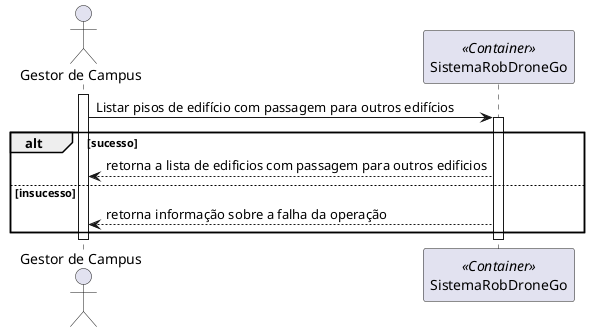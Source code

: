 @startuml Vista de Processos de Nivel 1
actor "Gestor de Campus" as actor
participant SistemaRobDroneGo as srdg <<Container>>
activate actor
actor -> srdg: Listar pisos de edifício com passagem para outros edifícios
activate srdg
alt sucesso
	srdg --> actor: retorna a lista de edificios com passagem para outros edificios
else insucesso
	srdg --> actor: retorna informação sobre a falha da operação
end alt
deactivate srdg
deactivate actor
@enduml